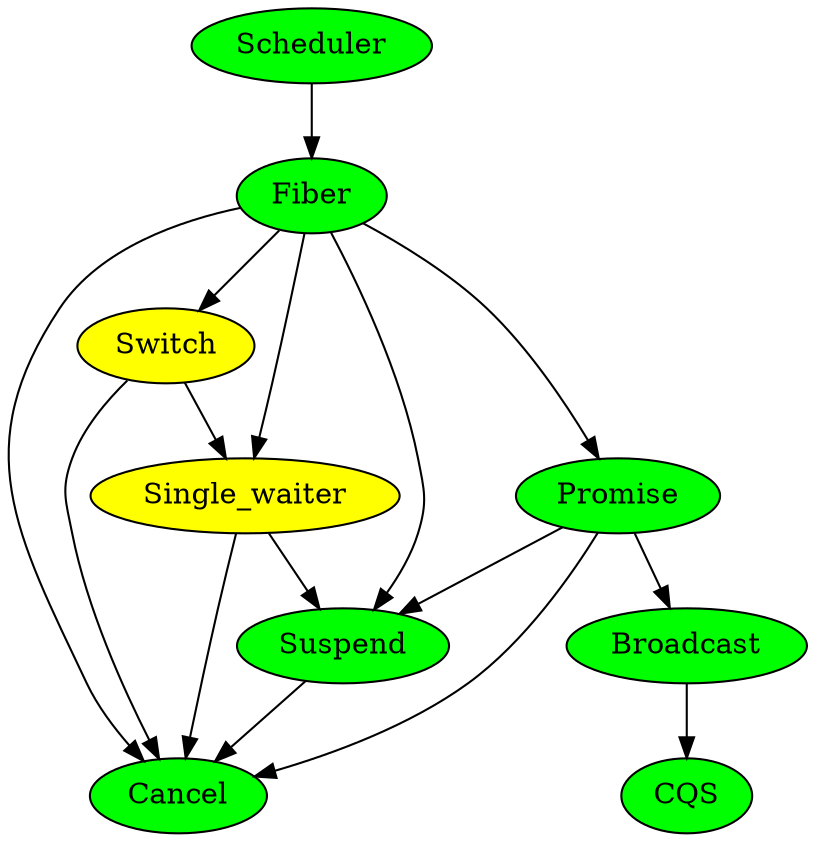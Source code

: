 digraph G {
    Scheduler -> Fiber
    Fiber -> Switch 
    Fiber -> Suspend 
    Fiber -> Single_waiter 
    Fiber -> Promise 
    Fiber -> Cancel 
    Promise -> Suspend 
    Promise -> Cancel 
    Promise -> Broadcast 
    Broadcast -> CQS 
    Single_waiter -> Suspend 
    Single_waiter -> Cancel 
    Suspend -> Cancel 
    Switch -> Single_waiter 
    Switch -> Cancel 
    
    Scheduler [style=filled, fillcolor=green]
    Fiber [style=filled, fillcolor=green]
    Promise [style=filled, fillcolor=green]
    Broadcast [style=filled, fillcolor=green]
    CQS [style=filled, fillcolor=green]
    Cancel [style=filled, fillcolor=green]
    Suspend [style=filled, fillcolor=green]
    Switch [style=filled, fillcolor=yellow]
    Single_waiter [style=filled, fillcolor=yellow]
}